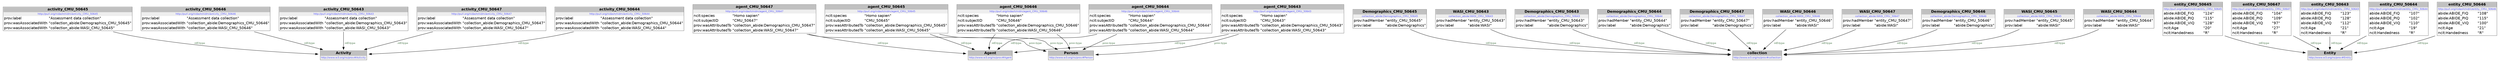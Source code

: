 digraph { 
 node [ fontname="DejaVu Sans" ] ; 
	node0 -> node1 [ color=BLACK, label=< <font point-size='10' color='#336633'>rdf:type</font> > ] ;
	node2 -> node3 [ color=BLACK, label=< <font point-size='10' color='#336633'>rdf:type</font> > ] ;
	node4 -> node3 [ color=BLACK, label=< <font point-size='10' color='#336633'>rdf:type</font> > ] ;
	node6 -> node1 [ color=BLACK, label=< <font point-size='10' color='#336633'>rdf:type</font> > ] ;
	node9 -> node10 [ color=BLACK, label=< <font point-size='10' color='#336633'>rdf:type</font> > ] ;
	node13 -> node14 [ color=BLACK, label=< <font point-size='10' color='#336633'>prov:type</font> > ] ;
	node15 -> node10 [ color=BLACK, label=< <font point-size='10' color='#336633'>rdf:type</font> > ] ;
	node18 -> node10 [ color=BLACK, label=< <font point-size='10' color='#336633'>rdf:type</font> > ] ;
	node19 -> node10 [ color=BLACK, label=< <font point-size='10' color='#336633'>rdf:type</font> > ] ;
	node24 -> node14 [ color=BLACK, label=< <font point-size='10' color='#336633'>prov:type</font> > ] ;
	node8 -> node25 [ color=BLACK, label=< <font point-size='10' color='#336633'>rdf:type</font> > ] ;
	node4 -> node14 [ color=BLACK, label=< <font point-size='10' color='#336633'>prov:type</font> > ] ;
	node7 -> node25 [ color=BLACK, label=< <font point-size='10' color='#336633'>rdf:type</font> > ] ;
	node23 -> node1 [ color=BLACK, label=< <font point-size='10' color='#336633'>rdf:type</font> > ] ;
	node5 -> node3 [ color=BLACK, label=< <font point-size='10' color='#336633'>rdf:type</font> > ] ;
	node2 -> node14 [ color=BLACK, label=< <font point-size='10' color='#336633'>prov:type</font> > ] ;
	node20 -> node10 [ color=BLACK, label=< <font point-size='10' color='#336633'>rdf:type</font> > ] ;
	node29 -> node10 [ color=BLACK, label=< <font point-size='10' color='#336633'>rdf:type</font> > ] ;
	node26 -> node10 [ color=BLACK, label=< <font point-size='10' color='#336633'>rdf:type</font> > ] ;
	node13 -> node3 [ color=BLACK, label=< <font point-size='10' color='#336633'>rdf:type</font> > ] ;
	node5 -> node14 [ color=BLACK, label=< <font point-size='10' color='#336633'>prov:type</font> > ] ;
	node27 -> node10 [ color=BLACK, label=< <font point-size='10' color='#336633'>rdf:type</font> > ] ;
	node16 -> node10 [ color=BLACK, label=< <font point-size='10' color='#336633'>rdf:type</font> > ] ;
	node21 -> node10 [ color=BLACK, label=< <font point-size='10' color='#336633'>rdf:type</font> > ] ;
	node12 -> node25 [ color=BLACK, label=< <font point-size='10' color='#336633'>rdf:type</font> > ] ;
	node22 -> node25 [ color=BLACK, label=< <font point-size='10' color='#336633'>rdf:type</font> > ] ;
	node17 -> node25 [ color=BLACK, label=< <font point-size='10' color='#336633'>rdf:type</font> > ] ;
	node11 -> node1 [ color=BLACK, label=< <font point-size='10' color='#336633'>rdf:type</font> > ] ;
	node28 -> node1 [ color=BLACK, label=< <font point-size='10' color='#336633'>rdf:type</font> > ] ;
	node24 -> node3 [ color=BLACK, label=< <font point-size='10' color='#336633'>rdf:type</font> > ] ;
# collection_abide:Demographics_CMU_50647 node20
node20 [ shape=none, color=black label=< <table color='#666666' cellborder='0' cellspacing='0' border='1'><tr><td colspan='2' bgcolor='grey'><B>Demographics_CMU_50647</B></td></tr><tr><td href='collection_abide:Demographics_CMU_50647' bgcolor='#eeeeee' colspan='2'><font point-size='10' color='#6666ff'>collection_abide:Demographics_CMU_50647</font></td></tr><tr><td align='left'>prov:hadMember</td><td align='left'>&quot;entity_CMU_50647&quot;</td></tr><tr><td align='left'>prov:label</td><td align='left'>&quot;abide:Demographics&quot;</td></tr></table> > ] 
# http://www.w3.org/ns/prov#Agent node3
node3 [ shape=none, color=black label=< <table color='#666666' cellborder='0' cellspacing='0' border='1'><tr><td colspan='2' bgcolor='grey'><B>Agent</B></td></tr><tr><td href='http://www.w3.org/ns/prov#Agent' bgcolor='#eeeeee' colspan='2'><font point-size='10' color='#6666ff'>http://www.w3.org/ns/prov#Agent</font></td></tr></table> > ] 
# collection_abide:Demographics_CMU_50645 node9
node9 [ shape=none, color=black label=< <table color='#666666' cellborder='0' cellspacing='0' border='1'><tr><td colspan='2' bgcolor='grey'><B>Demographics_CMU_50645</B></td></tr><tr><td href='collection_abide:Demographics_CMU_50645' bgcolor='#eeeeee' colspan='2'><font point-size='10' color='#6666ff'>collection_abide:Demographics_CMU_50645</font></td></tr><tr><td align='left'>prov:hadMember</td><td align='left'>&quot;entity_CMU_50645&quot;</td></tr><tr><td align='left'>prov:label</td><td align='left'>&quot;abide:Demographics&quot;</td></tr></table> > ] 
# collection_abide:Demographics_CMU_50644 node19
node19 [ shape=none, color=black label=< <table color='#666666' cellborder='0' cellspacing='0' border='1'><tr><td colspan='2' bgcolor='grey'><B>Demographics_CMU_50644</B></td></tr><tr><td href='collection_abide:Demographics_CMU_50644' bgcolor='#eeeeee' colspan='2'><font point-size='10' color='#6666ff'>collection_abide:Demographics_CMU_50644</font></td></tr><tr><td align='left'>prov:hadMember</td><td align='left'>&quot;entity_CMU_50644&quot;</td></tr><tr><td align='left'>prov:label</td><td align='left'>&quot;abide:Demographics&quot;</td></tr></table> > ] 
# collection_abide:Demographics_CMU_50643 node18
node18 [ shape=none, color=black label=< <table color='#666666' cellborder='0' cellspacing='0' border='1'><tr><td colspan='2' bgcolor='grey'><B>Demographics_CMU_50643</B></td></tr><tr><td href='collection_abide:Demographics_CMU_50643' bgcolor='#eeeeee' colspan='2'><font point-size='10' color='#6666ff'>collection_abide:Demographics_CMU_50643</font></td></tr><tr><td align='left'>prov:hadMember</td><td align='left'>&quot;entity_CMU_50643&quot;</td></tr><tr><td align='left'>prov:label</td><td align='left'>&quot;abide:Demographics&quot;</td></tr></table> > ] 
# collection_abide:Demographics_CMU_50646 node27
node27 [ shape=none, color=black label=< <table color='#666666' cellborder='0' cellspacing='0' border='1'><tr><td colspan='2' bgcolor='grey'><B>Demographics_CMU_50646</B></td></tr><tr><td href='collection_abide:Demographics_CMU_50646' bgcolor='#eeeeee' colspan='2'><font point-size='10' color='#6666ff'>collection_abide:Demographics_CMU_50646</font></td></tr><tr><td align='left'>prov:hadMember</td><td align='left'>&quot;entity_CMU_50646&quot;</td></tr><tr><td align='left'>prov:label</td><td align='left'>&quot;abide:Demographics&quot;</td></tr></table> > ] 
# http://www.w3.org/ns/prov#Entity node25
node25 [ shape=none, color=black label=< <table color='#666666' cellborder='0' cellspacing='0' border='1'><tr><td colspan='2' bgcolor='grey'><B>Entity</B></td></tr><tr><td href='http://www.w3.org/ns/prov#Entity' bgcolor='#eeeeee' colspan='2'><font point-size='10' color='#6666ff'>http://www.w3.org/ns/prov#Entity</font></td></tr></table> > ] 
# http://www.w3.org/ns/prov#collection node10
node10 [ shape=none, color=black label=< <table color='#666666' cellborder='0' cellspacing='0' border='1'><tr><td colspan='2' bgcolor='grey'><B>collection</B></td></tr><tr><td href='http://www.w3.org/ns/prov#collection' bgcolor='#eeeeee' colspan='2'><font point-size='10' color='#6666ff'>http://www.w3.org/ns/prov#collection</font></td></tr></table> > ] 
# http://www.w3.org/ns/prov#Activity node1
node1 [ shape=none, color=black label=< <table color='#666666' cellborder='0' cellspacing='0' border='1'><tr><td colspan='2' bgcolor='grey'><B>Activity</B></td></tr><tr><td href='http://www.w3.org/ns/prov#Activity' bgcolor='#eeeeee' colspan='2'><font point-size='10' color='#6666ff'>http://www.w3.org/ns/prov#Activity</font></td></tr></table> > ] 
# http://purl.org/nidash/nidm/entity_CMU_50643 node12
node12 [ shape=none, color=black label=< <table color='#666666' cellborder='0' cellspacing='0' border='1'><tr><td colspan='2' bgcolor='grey'><B>entity_CMU_50643</B></td></tr><tr><td href='http://purl.org/nidash/nidm/entity_CMU_50643' bgcolor='#eeeeee' colspan='2'><font point-size='10' color='#6666ff'>http://purl.org/nidash/nidm/entity_CMU_50643</font></td></tr><tr><td align='left'>abide:ABIDE_FIQ</td><td align='left'>&quot;123&quot;</td></tr><tr><td align='left'>abide:ABIDE_PIQ</td><td align='left'>&quot;128&quot;</td></tr><tr><td align='left'>abide:ABIDE_VIQ</td><td align='left'>&quot;112&quot;</td></tr><tr><td align='left'>ncit:Age</td><td align='left'>&quot;21&quot;</td></tr><tr><td align='left'>ncit:Handedness</td><td align='left'>&quot;R&quot;</td></tr></table> > ] 
# http://purl.org/nidash/nidm/entity_CMU_50645 node8
node8 [ shape=none, color=black label=< <table color='#666666' cellborder='0' cellspacing='0' border='1'><tr><td colspan='2' bgcolor='grey'><B>entity_CMU_50645</B></td></tr><tr><td href='http://purl.org/nidash/nidm/entity_CMU_50645' bgcolor='#eeeeee' colspan='2'><font point-size='10' color='#6666ff'>http://purl.org/nidash/nidm/entity_CMU_50645</font></td></tr><tr><td align='left'>abide:ABIDE_FIQ</td><td align='left'>&quot;124&quot;</td></tr><tr><td align='left'>abide:ABIDE_PIQ</td><td align='left'>&quot;115&quot;</td></tr><tr><td align='left'>abide:ABIDE_VIQ</td><td align='left'>&quot;128&quot;</td></tr><tr><td align='left'>ncit:Age</td><td align='left'>&quot;20&quot;</td></tr><tr><td align='left'>ncit:Handedness</td><td align='left'>&quot;R&quot;</td></tr></table> > ] 
# http://purl.org/nidash/nidm/entity_CMU_50644 node22
node22 [ shape=none, color=black label=< <table color='#666666' cellborder='0' cellspacing='0' border='1'><tr><td colspan='2' bgcolor='grey'><B>entity_CMU_50644</B></td></tr><tr><td href='http://purl.org/nidash/nidm/entity_CMU_50644' bgcolor='#eeeeee' colspan='2'><font point-size='10' color='#6666ff'>http://purl.org/nidash/nidm/entity_CMU_50644</font></td></tr><tr><td align='left'>abide:ABIDE_FIQ</td><td align='left'>&quot;107&quot;</td></tr><tr><td align='left'>abide:ABIDE_PIQ</td><td align='left'>&quot;102&quot;</td></tr><tr><td align='left'>abide:ABIDE_VIQ</td><td align='left'>&quot;110&quot;</td></tr><tr><td align='left'>ncit:Age</td><td align='left'>&quot;19&quot;</td></tr><tr><td align='left'>ncit:Handedness</td><td align='left'>&quot;R&quot;</td></tr></table> > ] 
# http://purl.org/nidash/nidm/entity_CMU_50647 node7
node7 [ shape=none, color=black label=< <table color='#666666' cellborder='0' cellspacing='0' border='1'><tr><td colspan='2' bgcolor='grey'><B>entity_CMU_50647</B></td></tr><tr><td href='http://purl.org/nidash/nidm/entity_CMU_50647' bgcolor='#eeeeee' colspan='2'><font point-size='10' color='#6666ff'>http://purl.org/nidash/nidm/entity_CMU_50647</font></td></tr><tr><td align='left'>abide:ABIDE_FIQ</td><td align='left'>&quot;104&quot;</td></tr><tr><td align='left'>abide:ABIDE_PIQ</td><td align='left'>&quot;109&quot;</td></tr><tr><td align='left'>abide:ABIDE_VIQ</td><td align='left'>&quot;97&quot;</td></tr><tr><td align='left'>ncit:Age</td><td align='left'>&quot;27&quot;</td></tr><tr><td align='left'>ncit:Handedness</td><td align='left'>&quot;R&quot;</td></tr></table> > ] 
# http://purl.org/nidash/nidm/entity_CMU_50646 node17
node17 [ shape=none, color=black label=< <table color='#666666' cellborder='0' cellspacing='0' border='1'><tr><td colspan='2' bgcolor='grey'><B>entity_CMU_50646</B></td></tr><tr><td href='http://purl.org/nidash/nidm/entity_CMU_50646' bgcolor='#eeeeee' colspan='2'><font point-size='10' color='#6666ff'>http://purl.org/nidash/nidm/entity_CMU_50646</font></td></tr><tr><td align='left'>abide:ABIDE_FIQ</td><td align='left'>&quot;108&quot;</td></tr><tr><td align='left'>abide:ABIDE_PIQ</td><td align='left'>&quot;115&quot;</td></tr><tr><td align='left'>abide:ABIDE_VIQ</td><td align='left'>&quot;100&quot;</td></tr><tr><td align='left'>ncit:Age</td><td align='left'>&quot;21&quot;</td></tr><tr><td align='left'>ncit:Handedness</td><td align='left'>&quot;R&quot;</td></tr></table> > ] 
# http://purl.org/nidash/nidm/agent_CMU_50643 node5
node5 [ shape=none, color=black label=< <table color='#666666' cellborder='0' cellspacing='0' border='1'><tr><td colspan='2' bgcolor='grey'><B>agent_CMU_50643</B></td></tr><tr><td href='http://purl.org/nidash/nidm/agent_CMU_50643' bgcolor='#eeeeee' colspan='2'><font point-size='10' color='#6666ff'>http://purl.org/nidash/nidm/agent_CMU_50643</font></td></tr><tr><td align='left'>ncit:species</td><td align='left'>&quot;Homo sapien&quot;</td></tr><tr><td align='left'>ncit:subjectID</td><td align='left'>&quot;CMU_50643&quot;</td></tr><tr><td align='left'>prov:wasAttributedTo</td><td align='left'>&quot;collection_abide:Demographics_CMU_50643&quot;</td></tr><tr><td align='left'>prov:wasAttributedTo</td><td align='left'>&quot;collection_abide:WASI_CMU_50643&quot;</td></tr></table> > ] 
# http://purl.org/nidash/nidm/agent_CMU_50646 node24
node24 [ shape=none, color=black label=< <table color='#666666' cellborder='0' cellspacing='0' border='1'><tr><td colspan='2' bgcolor='grey'><B>agent_CMU_50646</B></td></tr><tr><td href='http://purl.org/nidash/nidm/agent_CMU_50646' bgcolor='#eeeeee' colspan='2'><font point-size='10' color='#6666ff'>http://purl.org/nidash/nidm/agent_CMU_50646</font></td></tr><tr><td align='left'>ncit:species</td><td align='left'>&quot;Homo sapien&quot;</td></tr><tr><td align='left'>ncit:subjectID</td><td align='left'>&quot;CMU_50646&quot;</td></tr><tr><td align='left'>prov:wasAttributedTo</td><td align='left'>&quot;collection_abide:Demographics_CMU_50646&quot;</td></tr><tr><td align='left'>prov:wasAttributedTo</td><td align='left'>&quot;collection_abide:WASI_CMU_50646&quot;</td></tr></table> > ] 
# http://purl.org/nidash/nidm/agent_CMU_50647 node4
node4 [ shape=none, color=black label=< <table color='#666666' cellborder='0' cellspacing='0' border='1'><tr><td colspan='2' bgcolor='grey'><B>agent_CMU_50647</B></td></tr><tr><td href='http://purl.org/nidash/nidm/agent_CMU_50647' bgcolor='#eeeeee' colspan='2'><font point-size='10' color='#6666ff'>http://purl.org/nidash/nidm/agent_CMU_50647</font></td></tr><tr><td align='left'>ncit:species</td><td align='left'>&quot;Homo sapien&quot;</td></tr><tr><td align='left'>ncit:subjectID</td><td align='left'>&quot;CMU_50647&quot;</td></tr><tr><td align='left'>prov:wasAttributedTo</td><td align='left'>&quot;collection_abide:Demographics_CMU_50647&quot;</td></tr><tr><td align='left'>prov:wasAttributedTo</td><td align='left'>&quot;collection_abide:WASI_CMU_50647&quot;</td></tr></table> > ] 
# http://purl.org/nidash/nidm/agent_CMU_50644 node13
node13 [ shape=none, color=black label=< <table color='#666666' cellborder='0' cellspacing='0' border='1'><tr><td colspan='2' bgcolor='grey'><B>agent_CMU_50644</B></td></tr><tr><td href='http://purl.org/nidash/nidm/agent_CMU_50644' bgcolor='#eeeeee' colspan='2'><font point-size='10' color='#6666ff'>http://purl.org/nidash/nidm/agent_CMU_50644</font></td></tr><tr><td align='left'>ncit:species</td><td align='left'>&quot;Homo sapien&quot;</td></tr><tr><td align='left'>ncit:subjectID</td><td align='left'>&quot;CMU_50644&quot;</td></tr><tr><td align='left'>prov:wasAttributedTo</td><td align='left'>&quot;collection_abide:Demographics_CMU_50644&quot;</td></tr><tr><td align='left'>prov:wasAttributedTo</td><td align='left'>&quot;collection_abide:WASI_CMU_50644&quot;</td></tr></table> > ] 
# http://purl.org/nidash/nidm/agent_CMU_50645 node2
node2 [ shape=none, color=black label=< <table color='#666666' cellborder='0' cellspacing='0' border='1'><tr><td colspan='2' bgcolor='grey'><B>agent_CMU_50645</B></td></tr><tr><td href='http://purl.org/nidash/nidm/agent_CMU_50645' bgcolor='#eeeeee' colspan='2'><font point-size='10' color='#6666ff'>http://purl.org/nidash/nidm/agent_CMU_50645</font></td></tr><tr><td align='left'>ncit:species</td><td align='left'>&quot;Homo sapien&quot;</td></tr><tr><td align='left'>ncit:subjectID</td><td align='left'>&quot;CMU_50645&quot;</td></tr><tr><td align='left'>prov:wasAttributedTo</td><td align='left'>&quot;collection_abide:Demographics_CMU_50645&quot;</td></tr><tr><td align='left'>prov:wasAttributedTo</td><td align='left'>&quot;collection_abide:WASI_CMU_50645&quot;</td></tr></table> > ] 
# http://purl.org/nidash/nidm/activity_CMU_50645 node0
node0 [ shape=none, color=black label=< <table color='#666666' cellborder='0' cellspacing='0' border='1'><tr><td colspan='2' bgcolor='grey'><B>activity_CMU_50645</B></td></tr><tr><td href='http://purl.org/nidash/nidm/activity_CMU_50645' bgcolor='#eeeeee' colspan='2'><font point-size='10' color='#6666ff'>http://purl.org/nidash/nidm/activity_CMU_50645</font></td></tr><tr><td align='left'>prov:label</td><td align='left'>&quot;Assessment data collection&quot;</td></tr><tr><td align='left'>prov:wasAssociatedWith</td><td align='left'>&quot;collection_abide:Demographics_CMU_50645&quot;</td></tr><tr><td align='left'>prov:wasAssociatedWith</td><td align='left'>&quot;collection_abide:WASI_CMU_50645&quot;</td></tr></table> > ] 
# http://purl.org/nidash/nidm/activity_CMU_50644 node28
node28 [ shape=none, color=black label=< <table color='#666666' cellborder='0' cellspacing='0' border='1'><tr><td colspan='2' bgcolor='grey'><B>activity_CMU_50644</B></td></tr><tr><td href='http://purl.org/nidash/nidm/activity_CMU_50644' bgcolor='#eeeeee' colspan='2'><font point-size='10' color='#6666ff'>http://purl.org/nidash/nidm/activity_CMU_50644</font></td></tr><tr><td align='left'>prov:label</td><td align='left'>&quot;Assessment data collection&quot;</td></tr><tr><td align='left'>prov:wasAssociatedWith</td><td align='left'>&quot;collection_abide:Demographics_CMU_50644&quot;</td></tr><tr><td align='left'>prov:wasAssociatedWith</td><td align='left'>&quot;collection_abide:WASI_CMU_50644&quot;</td></tr></table> > ] 
# http://purl.org/nidash/nidm/activity_CMU_50647 node11
node11 [ shape=none, color=black label=< <table color='#666666' cellborder='0' cellspacing='0' border='1'><tr><td colspan='2' bgcolor='grey'><B>activity_CMU_50647</B></td></tr><tr><td href='http://purl.org/nidash/nidm/activity_CMU_50647' bgcolor='#eeeeee' colspan='2'><font point-size='10' color='#6666ff'>http://purl.org/nidash/nidm/activity_CMU_50647</font></td></tr><tr><td align='left'>prov:label</td><td align='left'>&quot;Assessment data collection&quot;</td></tr><tr><td align='left'>prov:wasAssociatedWith</td><td align='left'>&quot;collection_abide:Demographics_CMU_50647&quot;</td></tr><tr><td align='left'>prov:wasAssociatedWith</td><td align='left'>&quot;collection_abide:WASI_CMU_50647&quot;</td></tr></table> > ] 
# http://purl.org/nidash/nidm/activity_CMU_50646 node6
node6 [ shape=none, color=black label=< <table color='#666666' cellborder='0' cellspacing='0' border='1'><tr><td colspan='2' bgcolor='grey'><B>activity_CMU_50646</B></td></tr><tr><td href='http://purl.org/nidash/nidm/activity_CMU_50646' bgcolor='#eeeeee' colspan='2'><font point-size='10' color='#6666ff'>http://purl.org/nidash/nidm/activity_CMU_50646</font></td></tr><tr><td align='left'>prov:label</td><td align='left'>&quot;Assessment data collection&quot;</td></tr><tr><td align='left'>prov:wasAssociatedWith</td><td align='left'>&quot;collection_abide:Demographics_CMU_50646&quot;</td></tr><tr><td align='left'>prov:wasAssociatedWith</td><td align='left'>&quot;collection_abide:WASI_CMU_50646&quot;</td></tr></table> > ] 
# http://purl.org/nidash/nidm/activity_CMU_50643 node23
node23 [ shape=none, color=black label=< <table color='#666666' cellborder='0' cellspacing='0' border='1'><tr><td colspan='2' bgcolor='grey'><B>activity_CMU_50643</B></td></tr><tr><td href='http://purl.org/nidash/nidm/activity_CMU_50643' bgcolor='#eeeeee' colspan='2'><font point-size='10' color='#6666ff'>http://purl.org/nidash/nidm/activity_CMU_50643</font></td></tr><tr><td align='left'>prov:label</td><td align='left'>&quot;Assessment data collection&quot;</td></tr><tr><td align='left'>prov:wasAssociatedWith</td><td align='left'>&quot;collection_abide:Demographics_CMU_50643&quot;</td></tr><tr><td align='left'>prov:wasAssociatedWith</td><td align='left'>&quot;collection_abide:WASI_CMU_50643&quot;</td></tr></table> > ] 
# collection_abide:WASI_CMU_50643 node15
node15 [ shape=none, color=black label=< <table color='#666666' cellborder='0' cellspacing='0' border='1'><tr><td colspan='2' bgcolor='grey'><B>WASI_CMU_50643</B></td></tr><tr><td href='collection_abide:WASI_CMU_50643' bgcolor='#eeeeee' colspan='2'><font point-size='10' color='#6666ff'>collection_abide:WASI_CMU_50643</font></td></tr><tr><td align='left'>prov:hadMember</td><td align='left'>&quot;entity_CMU_50643&quot;</td></tr><tr><td align='left'>prov:label</td><td align='left'>&quot;abide:WASI&quot;</td></tr></table> > ] 
# collection_abide:WASI_CMU_50645 node16
node16 [ shape=none, color=black label=< <table color='#666666' cellborder='0' cellspacing='0' border='1'><tr><td colspan='2' bgcolor='grey'><B>WASI_CMU_50645</B></td></tr><tr><td href='collection_abide:WASI_CMU_50645' bgcolor='#eeeeee' colspan='2'><font point-size='10' color='#6666ff'>collection_abide:WASI_CMU_50645</font></td></tr><tr><td align='left'>prov:hadMember</td><td align='left'>&quot;entity_CMU_50645&quot;</td></tr><tr><td align='left'>prov:label</td><td align='left'>&quot;abide:WASI&quot;</td></tr></table> > ] 
# collection_abide:WASI_CMU_50644 node21
node21 [ shape=none, color=black label=< <table color='#666666' cellborder='0' cellspacing='0' border='1'><tr><td colspan='2' bgcolor='grey'><B>WASI_CMU_50644</B></td></tr><tr><td href='collection_abide:WASI_CMU_50644' bgcolor='#eeeeee' colspan='2'><font point-size='10' color='#6666ff'>collection_abide:WASI_CMU_50644</font></td></tr><tr><td align='left'>prov:hadMember</td><td align='left'>&quot;entity_CMU_50644&quot;</td></tr><tr><td align='left'>prov:label</td><td align='left'>&quot;abide:WASI&quot;</td></tr></table> > ] 
# collection_abide:WASI_CMU_50647 node26
node26 [ shape=none, color=black label=< <table color='#666666' cellborder='0' cellspacing='0' border='1'><tr><td colspan='2' bgcolor='grey'><B>WASI_CMU_50647</B></td></tr><tr><td href='collection_abide:WASI_CMU_50647' bgcolor='#eeeeee' colspan='2'><font point-size='10' color='#6666ff'>collection_abide:WASI_CMU_50647</font></td></tr><tr><td align='left'>prov:hadMember</td><td align='left'>&quot;entity_CMU_50647&quot;</td></tr><tr><td align='left'>prov:label</td><td align='left'>&quot;abide:WASI&quot;</td></tr></table> > ] 
# collection_abide:WASI_CMU_50646 node29
node29 [ shape=none, color=black label=< <table color='#666666' cellborder='0' cellspacing='0' border='1'><tr><td colspan='2' bgcolor='grey'><B>WASI_CMU_50646</B></td></tr><tr><td href='collection_abide:WASI_CMU_50646' bgcolor='#eeeeee' colspan='2'><font point-size='10' color='#6666ff'>collection_abide:WASI_CMU_50646</font></td></tr><tr><td align='left'>prov:hadMember</td><td align='left'>&quot;entity_CMU_50646&quot;</td></tr><tr><td align='left'>prov:label</td><td align='left'>&quot;abide:WASI&quot;</td></tr></table> > ] 
# http://www.w3.org/ns/prov#Person node14
node14 [ shape=none, color=black label=< <table color='#666666' cellborder='0' cellspacing='0' border='1'><tr><td colspan='2' bgcolor='grey'><B>Person</B></td></tr><tr><td href='http://www.w3.org/ns/prov#Person' bgcolor='#eeeeee' colspan='2'><font point-size='10' color='#6666ff'>http://www.w3.org/ns/prov#Person</font></td></tr></table> > ] 
}

